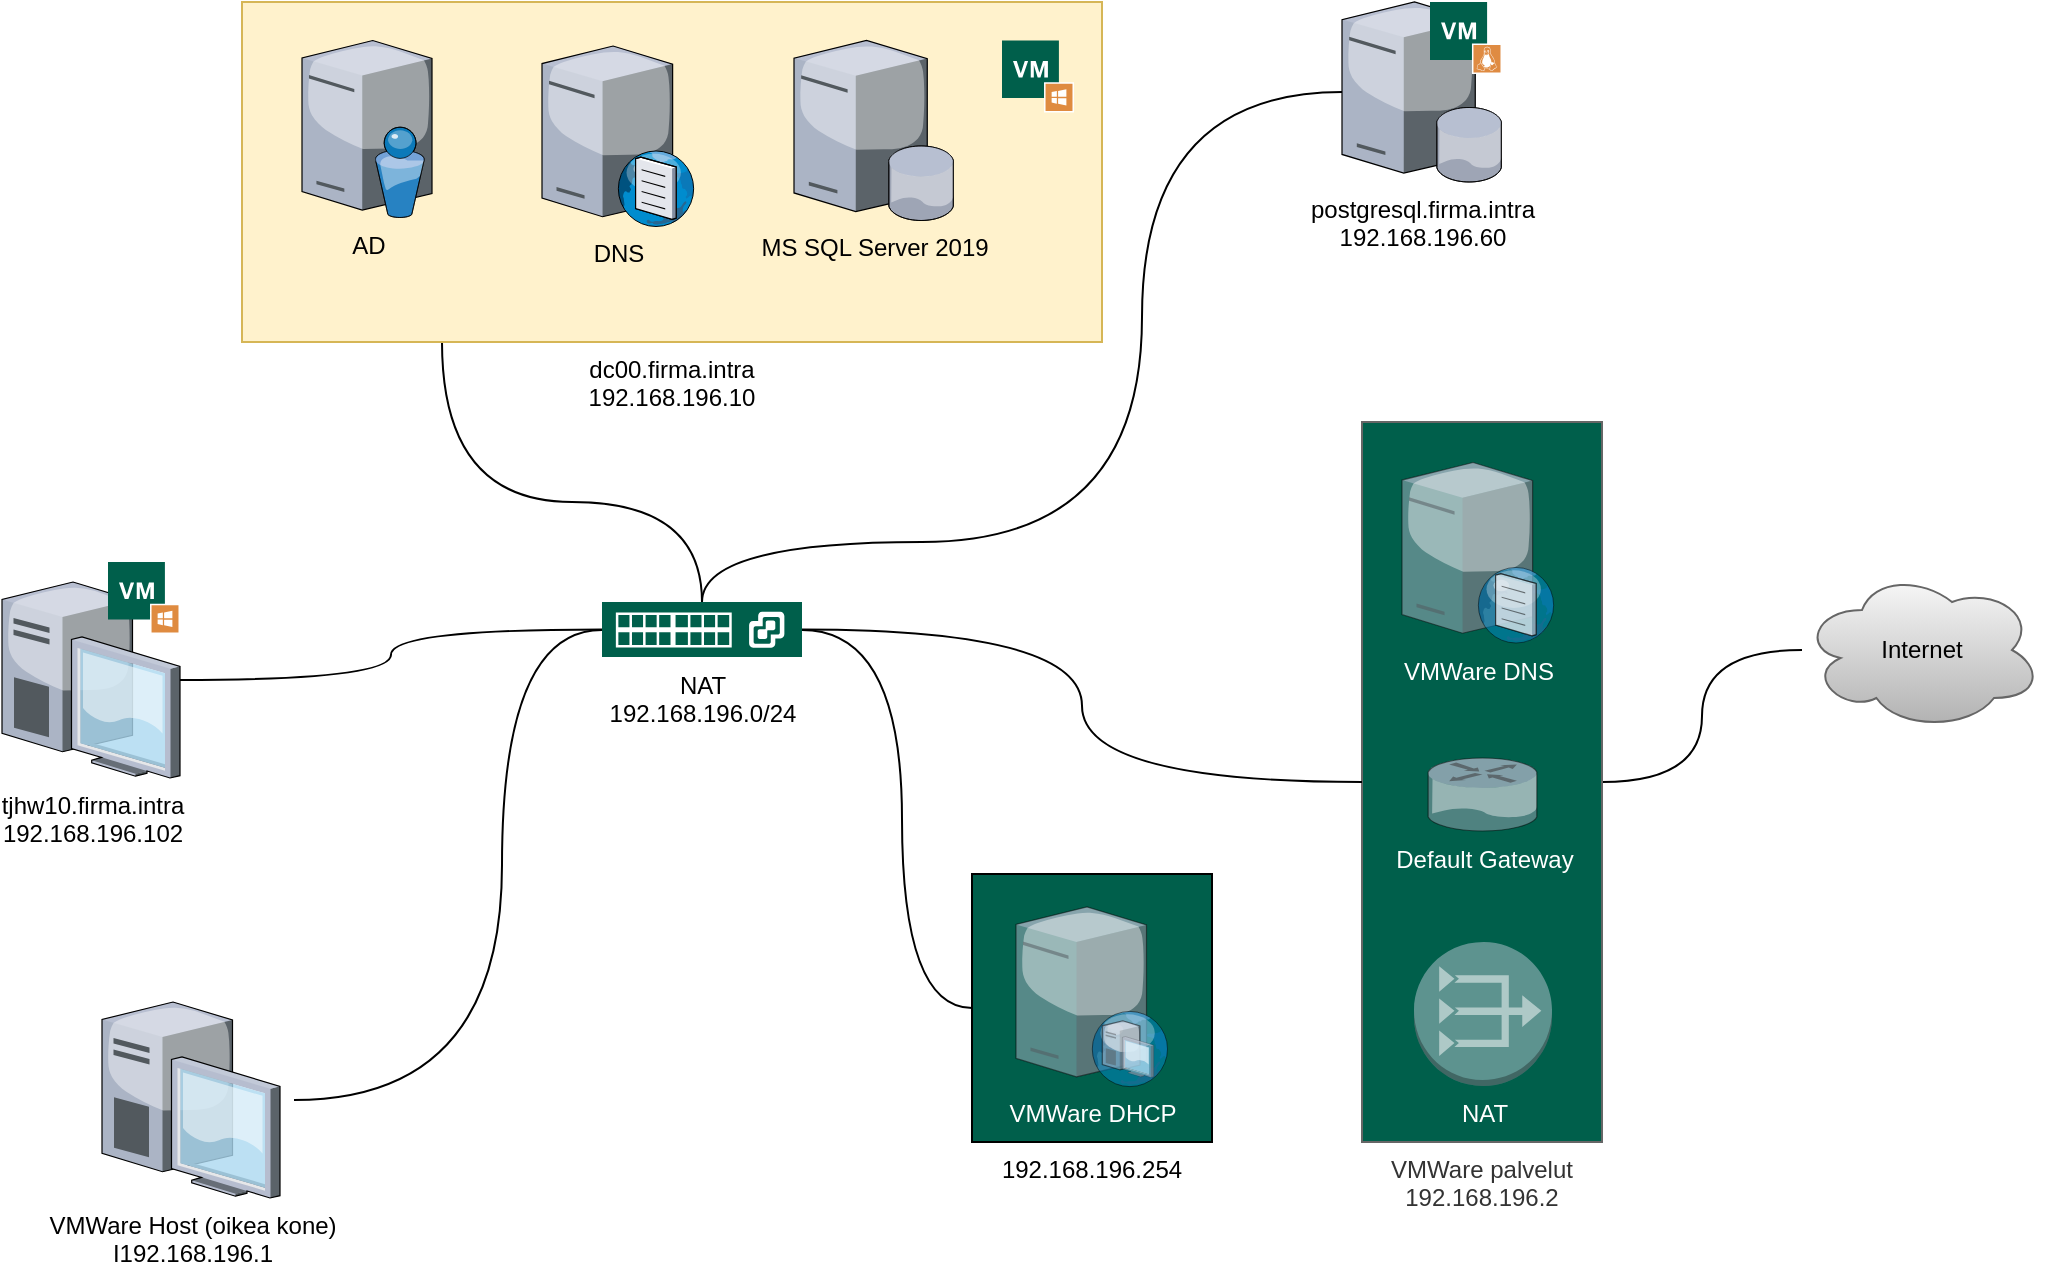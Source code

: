 <mxfile version="13.8.1" type="device"><diagram id="fx7Z1usIon1mUO-XGa-T" name="Page-1"><mxGraphModel dx="1422" dy="705" grid="1" gridSize="10" guides="1" tooltips="1" connect="1" arrows="1" fold="1" page="1" pageScale="1" pageWidth="1169" pageHeight="827" math="0" shadow="0"><root><mxCell id="0"/><mxCell id="1" parent="0"/><mxCell id="P-8m-_Nz5g0blOF8cJ_n-25" style="edgeStyle=orthogonalEdgeStyle;orthogonalLoop=1;jettySize=auto;html=1;endArrow=none;endFill=0;curved=1;" parent="1" source="P-8m-_Nz5g0blOF8cJ_n-14" target="P-8m-_Nz5g0blOF8cJ_n-10" edge="1"><mxGeometry relative="1" as="geometry"/></mxCell><mxCell id="P-8m-_Nz5g0blOF8cJ_n-14" value="Internet" style="ellipse;shape=cloud;whiteSpace=wrap;html=1;gradientColor=#b3b3b3;fillColor=#f5f5f5;strokeColor=#666666;" parent="1" vertex="1"><mxGeometry x="940" y="334" width="120" height="80" as="geometry"/></mxCell><mxCell id="P-8m-_Nz5g0blOF8cJ_n-155" style="edgeStyle=orthogonalEdgeStyle;orthogonalLoop=1;jettySize=auto;html=1;endArrow=none;endFill=0;curved=1;" parent="1" source="P-8m-_Nz5g0blOF8cJ_n-16" target="P-8m-_Nz5g0blOF8cJ_n-173" edge="1"><mxGeometry relative="1" as="geometry"><mxPoint x="330" y="379.0" as="targetPoint"/><Array as="points"><mxPoint x="290" y="599"/><mxPoint x="290" y="364"/></Array></mxGeometry></mxCell><mxCell id="P-8m-_Nz5g0blOF8cJ_n-16" value="VMWare Host (oikea kone)&lt;br&gt;I192.168.196.1" style="verticalLabelPosition=bottom;aspect=fixed;html=1;verticalAlign=top;align=center;outlineConnect=0;shape=mxgraph.citrix.desktop;strokeWidth=22;perimeterSpacing=7;strokeColor=#d79b00;gradientColor=#ffa500;shadow=0;fillColor=none;" parent="1" vertex="1"><mxGeometry x="90" y="550" width="89" height="98" as="geometry"/></mxCell><mxCell id="P-8m-_Nz5g0blOF8cJ_n-53" value="" style="group;" parent="1" vertex="1" connectable="0"><mxGeometry x="40" y="330" width="89" height="108" as="geometry"/></mxCell><object label="tjhw10.firma.intra&lt;br&gt;192.168.196.102" OS="Windows 10" id="P-8m-_Nz5g0blOF8cJ_n-18"><mxCell style="verticalLabelPosition=bottom;aspect=fixed;html=1;verticalAlign=top;strokeColor=none;align=center;outlineConnect=0;shape=mxgraph.citrix.desktop;" parent="P-8m-_Nz5g0blOF8cJ_n-53" vertex="1"><mxGeometry y="10" width="89" height="98" as="geometry"/></mxCell></object><mxCell id="P-8m-_Nz5g0blOF8cJ_n-44" value="" style="pointerEvents=1;shadow=0;dashed=0;html=1;strokeColor=none;fillColor=#005F4B;labelPosition=center;verticalLabelPosition=bottom;verticalAlign=top;align=center;outlineConnect=0;shape=mxgraph.veeam2.windows_vm;glass=1;" parent="P-8m-_Nz5g0blOF8cJ_n-53" vertex="1"><mxGeometry x="53" width="36" height="36" as="geometry"/></mxCell><mxCell id="P-8m-_Nz5g0blOF8cJ_n-71" value="" style="group;" parent="1" vertex="1" connectable="0"><mxGeometry x="710" y="50" width="80" height="90" as="geometry"/></mxCell><mxCell id="P-8m-_Nz5g0blOF8cJ_n-68" value="" style="group;" parent="P-8m-_Nz5g0blOF8cJ_n-71" vertex="1" connectable="0"><mxGeometry width="80" height="90" as="geometry"/></mxCell><object label="postgresql.firma.intra&lt;br&gt;192.168.196.60" OS="CentOS 8.1" id="P-8m-_Nz5g0blOF8cJ_n-9"><mxCell style="verticalLabelPosition=bottom;aspect=fixed;html=1;verticalAlign=top;strokeColor=none;align=center;outlineConnect=0;shape=mxgraph.citrix.database_server;" parent="P-8m-_Nz5g0blOF8cJ_n-68" vertex="1"><mxGeometry width="80" height="90" as="geometry"/></mxCell></object><mxCell id="P-8m-_Nz5g0blOF8cJ_n-40" value="" style="pointerEvents=1;shadow=0;dashed=0;html=1;strokeColor=none;fillColor=#005F4B;labelPosition=center;verticalLabelPosition=bottom;verticalAlign=top;align=center;outlineConnect=0;shape=mxgraph.veeam2.linux_vm;glass=1;" parent="P-8m-_Nz5g0blOF8cJ_n-68" vertex="1"><mxGeometry x="44" width="36" height="36" as="geometry"/></mxCell><mxCell id="P-8m-_Nz5g0blOF8cJ_n-94" value="" style="group;glass=0;" parent="1" vertex="1" connectable="0"><mxGeometry x="720" y="260" width="120" height="360" as="geometry"/></mxCell><mxCell id="P-8m-_Nz5g0blOF8cJ_n-10" value="VMWare palvelut&lt;br&gt;192.168.196.2" style="whiteSpace=wrap;html=1;labelPosition=center;verticalLabelPosition=bottom;align=center;verticalAlign=top;glass=0;strokeColor=#666666;fontColor=#333333;shadow=0;fillColor=#005F4B;" parent="P-8m-_Nz5g0blOF8cJ_n-94" vertex="1"><mxGeometry width="120" height="360" as="geometry"/></mxCell><mxCell id="P-8m-_Nz5g0blOF8cJ_n-11" value="Default Gateway" style="verticalLabelPosition=bottom;aspect=fixed;html=1;verticalAlign=top;strokeColor=none;align=center;outlineConnect=0;shape=mxgraph.citrix.router;opacity=50;fontColor=#FFFFFF;" parent="P-8m-_Nz5g0blOF8cJ_n-94" vertex="1"><mxGeometry x="33" y="168" width="55" height="36.5" as="geometry"/></mxCell><mxCell id="P-8m-_Nz5g0blOF8cJ_n-12" value="VMWare DNS" style="verticalLabelPosition=bottom;aspect=fixed;html=1;verticalAlign=top;strokeColor=none;align=center;outlineConnect=0;shape=mxgraph.citrix.dns_server;opacity=50;fontColor=#FFFFFF;fontStyle=0;" parent="P-8m-_Nz5g0blOF8cJ_n-94" vertex="1"><mxGeometry x="20" y="18" width="76.5" height="92.5" as="geometry"/></mxCell><mxCell id="P-8m-_Nz5g0blOF8cJ_n-28" value="NAT" style="outlineConnect=0;verticalLabelPosition=bottom;verticalAlign=top;align=center;html=1;shape=mxgraph.aws3.vpc_nat_gateway;fillColor=#bac8d3;shadow=0;strokeColor=#23445d;strokeWidth=1;opacity=50;fontColor=#FFFFFF;" parent="P-8m-_Nz5g0blOF8cJ_n-94" vertex="1"><mxGeometry x="26" y="260" width="69" height="72" as="geometry"/></mxCell><mxCell id="P-8m-_Nz5g0blOF8cJ_n-96" value="" style="group;" parent="1" vertex="1" connectable="0"><mxGeometry x="525" y="486" width="120" height="134" as="geometry"/></mxCell><mxCell id="P-8m-_Nz5g0blOF8cJ_n-55" value="192.168.196.254" style="whiteSpace=wrap;html=1;shadow=0;glass=0;strokeColor=#000000;strokeWidth=1;fillColor=#005F4B;labelPosition=center;verticalLabelPosition=bottom;align=center;verticalAlign=top;" parent="P-8m-_Nz5g0blOF8cJ_n-96" vertex="1"><mxGeometry width="120" height="134" as="geometry"/></mxCell><mxCell id="P-8m-_Nz5g0blOF8cJ_n-15" value="VMWare DHCP" style="verticalLabelPosition=bottom;aspect=fixed;html=1;verticalAlign=top;strokeColor=#d79b00;align=center;outlineConnect=0;shape=mxgraph.citrix.dhcp_server;gradientColor=#ffa500;fillColor=#ffcd28;opacity=50;fontColor=#FFFFFF;" parent="P-8m-_Nz5g0blOF8cJ_n-96" vertex="1"><mxGeometry x="22" y="16.456" width="76" height="90" as="geometry"/></mxCell><mxCell id="P-8m-_Nz5g0blOF8cJ_n-154" style="edgeStyle=orthogonalEdgeStyle;orthogonalLoop=1;jettySize=auto;html=1;endArrow=none;endFill=0;curved=1;" parent="1" source="P-8m-_Nz5g0blOF8cJ_n-18" target="P-8m-_Nz5g0blOF8cJ_n-173" edge="1"><mxGeometry relative="1" as="geometry"><mxPoint x="330" y="364.0" as="targetPoint"/></mxGeometry></mxCell><mxCell id="P-8m-_Nz5g0blOF8cJ_n-156" style="edgeStyle=orthogonalEdgeStyle;orthogonalLoop=1;jettySize=auto;html=1;endArrow=none;endFill=0;curved=1;" parent="1" source="P-8m-_Nz5g0blOF8cJ_n-55" target="P-8m-_Nz5g0blOF8cJ_n-173" edge="1"><mxGeometry relative="1" as="geometry"><mxPoint x="450" y="379.0" as="targetPoint"/><Array as="points"><mxPoint x="490" y="553"/><mxPoint x="490" y="364"/></Array></mxGeometry></mxCell><mxCell id="P-8m-_Nz5g0blOF8cJ_n-157" style="edgeStyle=orthogonalEdgeStyle;orthogonalLoop=1;jettySize=auto;html=1;endArrow=none;endFill=0;curved=1;" parent="1" source="P-8m-_Nz5g0blOF8cJ_n-9" target="P-8m-_Nz5g0blOF8cJ_n-173" edge="1"><mxGeometry relative="1" as="geometry"><mxPoint x="450" y="349.0" as="targetPoint"/><Array as="points"><mxPoint x="610" y="95"/><mxPoint x="610" y="320"/><mxPoint x="390" y="320"/></Array></mxGeometry></mxCell><mxCell id="P-8m-_Nz5g0blOF8cJ_n-158" style="edgeStyle=orthogonalEdgeStyle;orthogonalLoop=1;jettySize=auto;html=1;endArrow=none;endFill=0;curved=1;" parent="1" source="P-8m-_Nz5g0blOF8cJ_n-173" target="P-8m-_Nz5g0blOF8cJ_n-10" edge="1"><mxGeometry relative="1" as="geometry"><mxPoint x="450" y="364.0" as="sourcePoint"/></mxGeometry></mxCell><mxCell id="P-8m-_Nz5g0blOF8cJ_n-204" style="edgeStyle=orthogonalEdgeStyle;orthogonalLoop=1;jettySize=auto;html=1;endArrow=none;endFill=0;curved=1;" parent="1" source="P-8m-_Nz5g0blOF8cJ_n-173" edge="1"><mxGeometry relative="1" as="geometry"><mxPoint x="260" y="220" as="targetPoint"/><Array as="points"><mxPoint x="390" y="300"/><mxPoint x="260" y="300"/><mxPoint x="260" y="220"/></Array></mxGeometry></mxCell><mxCell id="P-8m-_Nz5g0blOF8cJ_n-173" value="NAT&lt;br&gt;192.168.196.0/24" style="pointerEvents=1;shadow=0;dashed=0;html=1;strokeColor=none;fillColor=#005F4B;labelPosition=center;verticalLabelPosition=bottom;verticalAlign=top;align=center;outlineConnect=0;shape=mxgraph.veeam2.vmware_vswitch;fontColor=#000000;aspect=fixed;" parent="1" vertex="1"><mxGeometry x="340" y="350" width="100" height="27.5" as="geometry"/></mxCell><mxCell id="P-8m-_Nz5g0blOF8cJ_n-8" value="dc00.firma.intra&#10;192.168.196.10" style="group;fillColor=#fff2cc;strokeColor=#d6b656;container=0;labelPosition=center;verticalLabelPosition=bottom;align=center;verticalAlign=top;" parent="1" vertex="1" connectable="0"><mxGeometry x="160" y="50" width="430" height="170" as="geometry"/></mxCell><mxCell id="P-8m-_Nz5g0blOF8cJ_n-7" value="MS SQL Server 2019" style="verticalLabelPosition=bottom;aspect=fixed;html=1;verticalAlign=top;strokeColor=none;align=center;outlineConnect=0;shape=mxgraph.citrix.database_server;" parent="1" vertex="1"><mxGeometry x="436" y="69.25" width="80" height="90" as="geometry"/></mxCell><mxCell id="P-8m-_Nz5g0blOF8cJ_n-5" value="AD" style="verticalLabelPosition=bottom;aspect=fixed;html=1;verticalAlign=top;strokeColor=none;align=center;outlineConnect=0;shape=mxgraph.citrix.directory_server;" parent="1" vertex="1"><mxGeometry x="190" y="69.25" width="65" height="88.5" as="geometry"/></mxCell><mxCell id="P-8m-_Nz5g0blOF8cJ_n-6" value="DNS" style="verticalLabelPosition=bottom;aspect=fixed;html=1;verticalAlign=top;strokeColor=none;align=center;outlineConnect=0;shape=mxgraph.citrix.dns_server;" parent="1" vertex="1"><mxGeometry x="310" y="69.75" width="76.5" height="92.5" as="geometry"/></mxCell><mxCell id="P-8m-_Nz5g0blOF8cJ_n-45" value="" style="pointerEvents=1;shadow=0;dashed=0;html=1;strokeColor=none;fillColor=#005F4B;labelPosition=center;verticalLabelPosition=bottom;verticalAlign=top;align=center;outlineConnect=0;shape=mxgraph.veeam2.windows_vm;glass=1;" parent="1" vertex="1"><mxGeometry x="540" y="69.25" width="36" height="36" as="geometry"/></mxCell></root></mxGraphModel></diagram></mxfile>